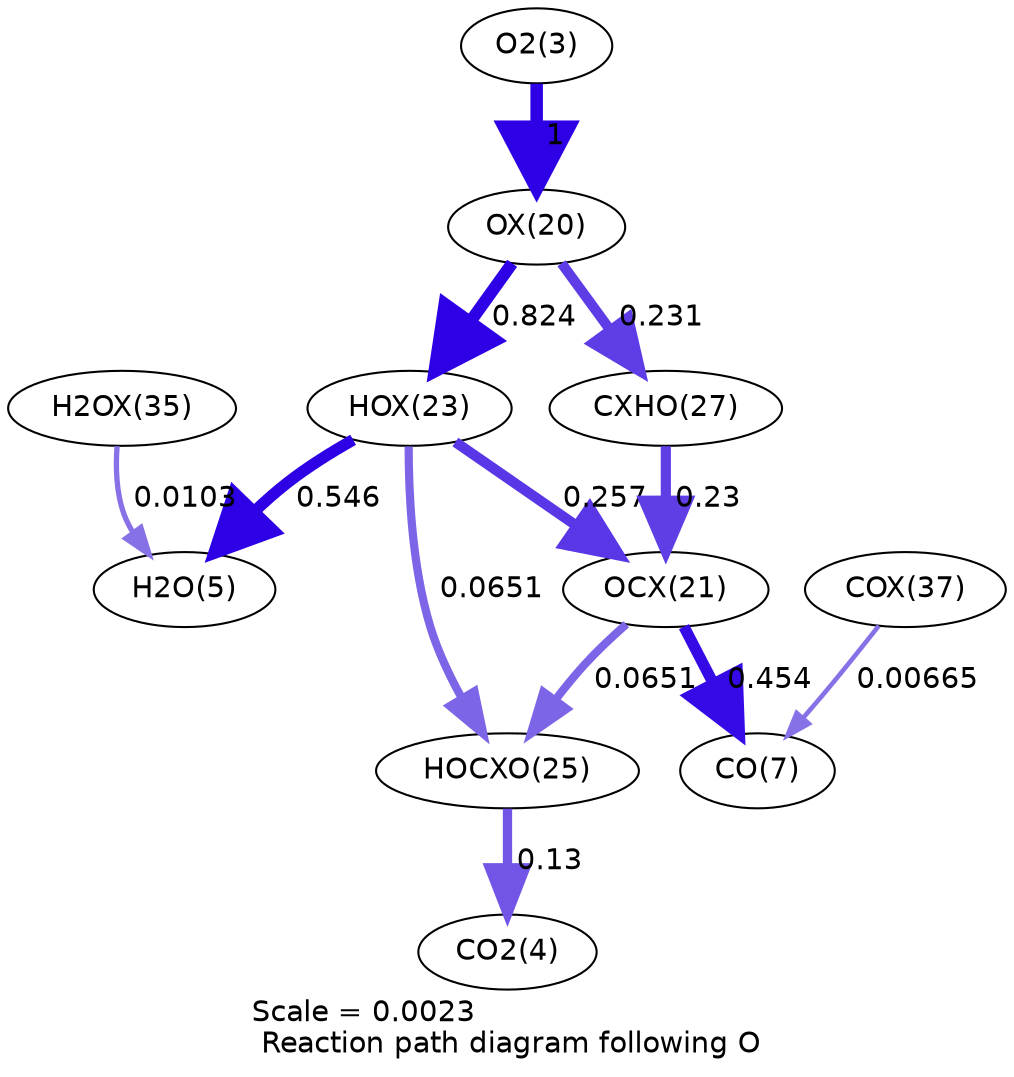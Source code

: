 digraph reaction_paths {
center=1;
s5 -> s23[fontname="Helvetica", penwidth=6, arrowsize=3, color="0.7, 1.5, 0.9"
, label=" 1"];
s23 -> s26[fontname="Helvetica", penwidth=5.85, arrowsize=2.93, color="0.7, 1.32, 0.9"
, label=" 0.824"];
s23 -> s30[fontname="Helvetica", penwidth=4.89, arrowsize=2.45, color="0.7, 0.731, 0.9"
, label=" 0.231"];
s26 -> s7[fontname="Helvetica", penwidth=5.54, arrowsize=2.77, color="0.7, 1.05, 0.9"
, label=" 0.546"];
s26 -> s24[fontname="Helvetica", penwidth=4.97, arrowsize=2.49, color="0.7, 0.757, 0.9"
, label=" 0.257"];
s26 -> s28[fontname="Helvetica", penwidth=3.94, arrowsize=1.97, color="0.7, 0.565, 0.9"
, label=" 0.0651"];
s33 -> s7[fontname="Helvetica", penwidth=2.55, arrowsize=1.27, color="0.7, 0.51, 0.9"
, label=" 0.0103"];
s30 -> s24[fontname="Helvetica", penwidth=4.89, arrowsize=2.45, color="0.7, 0.73, 0.9"
, label=" 0.23"];
s24 -> s9[fontname="Helvetica", penwidth=5.4, arrowsize=2.7, color="0.7, 0.954, 0.9"
, label=" 0.454"];
s35 -> s9[fontname="Helvetica", penwidth=2.22, arrowsize=1.11, color="0.7, 0.507, 0.9"
, label=" 0.00665"];
s24 -> s28[fontname="Helvetica", penwidth=3.94, arrowsize=1.97, color="0.7, 0.565, 0.9"
, label=" 0.0651"];
s28 -> s6[fontname="Helvetica", penwidth=4.46, arrowsize=2.23, color="0.7, 0.63, 0.9"
, label=" 0.13"];
s5 [ fontname="Helvetica", label="O2(3)"];
s6 [ fontname="Helvetica", label="CO2(4)"];
s7 [ fontname="Helvetica", label="H2O(5)"];
s9 [ fontname="Helvetica", label="CO(7)"];
s23 [ fontname="Helvetica", label="OX(20)"];
s24 [ fontname="Helvetica", label="OCX(21)"];
s26 [ fontname="Helvetica", label="HOX(23)"];
s28 [ fontname="Helvetica", label="HOCXO(25)"];
s30 [ fontname="Helvetica", label="CXHO(27)"];
s33 [ fontname="Helvetica", label="H2OX(35)"];
s35 [ fontname="Helvetica", label="COX(37)"];
 label = "Scale = 0.0023\l Reaction path diagram following O";
 fontname = "Helvetica";
}
